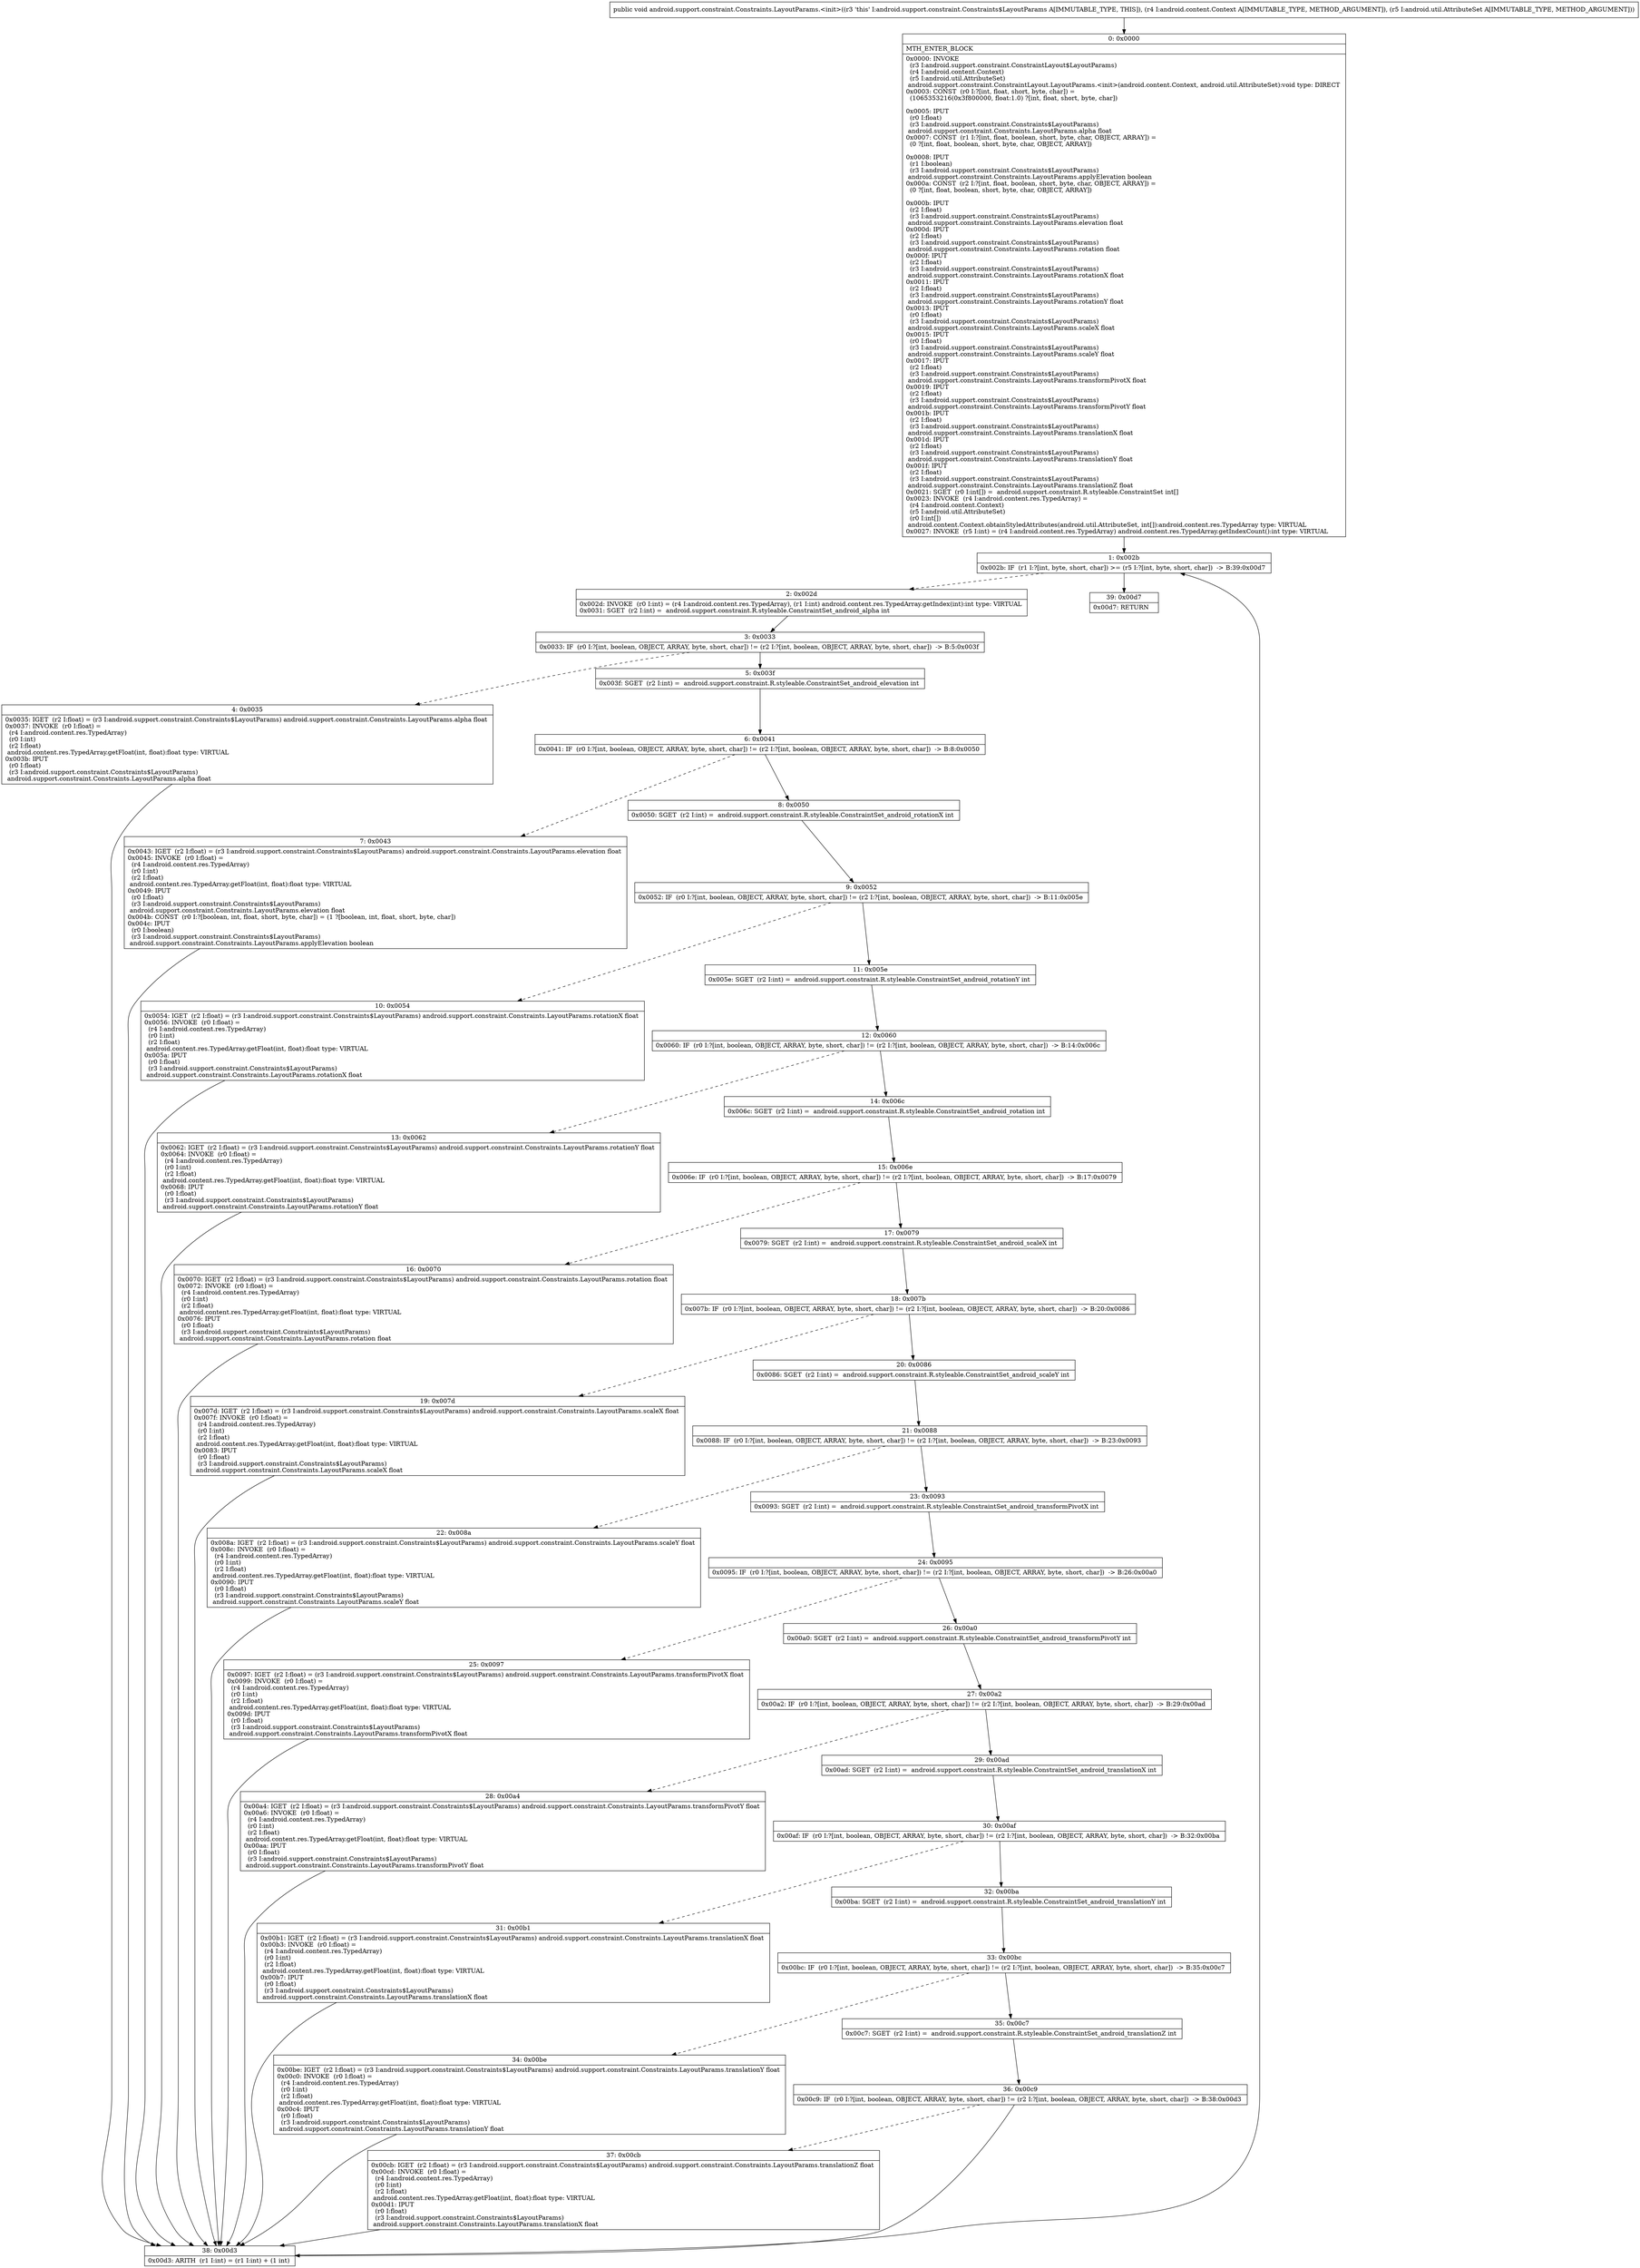 digraph "CFG forandroid.support.constraint.Constraints.LayoutParams.\<init\>(Landroid\/content\/Context;Landroid\/util\/AttributeSet;)V" {
Node_0 [shape=record,label="{0\:\ 0x0000|MTH_ENTER_BLOCK\l|0x0000: INVOKE  \l  (r3 I:android.support.constraint.ConstraintLayout$LayoutParams)\l  (r4 I:android.content.Context)\l  (r5 I:android.util.AttributeSet)\l android.support.constraint.ConstraintLayout.LayoutParams.\<init\>(android.content.Context, android.util.AttributeSet):void type: DIRECT \l0x0003: CONST  (r0 I:?[int, float, short, byte, char]) = \l  (1065353216(0x3f800000, float:1.0) ?[int, float, short, byte, char])\l \l0x0005: IPUT  \l  (r0 I:float)\l  (r3 I:android.support.constraint.Constraints$LayoutParams)\l android.support.constraint.Constraints.LayoutParams.alpha float \l0x0007: CONST  (r1 I:?[int, float, boolean, short, byte, char, OBJECT, ARRAY]) = \l  (0 ?[int, float, boolean, short, byte, char, OBJECT, ARRAY])\l \l0x0008: IPUT  \l  (r1 I:boolean)\l  (r3 I:android.support.constraint.Constraints$LayoutParams)\l android.support.constraint.Constraints.LayoutParams.applyElevation boolean \l0x000a: CONST  (r2 I:?[int, float, boolean, short, byte, char, OBJECT, ARRAY]) = \l  (0 ?[int, float, boolean, short, byte, char, OBJECT, ARRAY])\l \l0x000b: IPUT  \l  (r2 I:float)\l  (r3 I:android.support.constraint.Constraints$LayoutParams)\l android.support.constraint.Constraints.LayoutParams.elevation float \l0x000d: IPUT  \l  (r2 I:float)\l  (r3 I:android.support.constraint.Constraints$LayoutParams)\l android.support.constraint.Constraints.LayoutParams.rotation float \l0x000f: IPUT  \l  (r2 I:float)\l  (r3 I:android.support.constraint.Constraints$LayoutParams)\l android.support.constraint.Constraints.LayoutParams.rotationX float \l0x0011: IPUT  \l  (r2 I:float)\l  (r3 I:android.support.constraint.Constraints$LayoutParams)\l android.support.constraint.Constraints.LayoutParams.rotationY float \l0x0013: IPUT  \l  (r0 I:float)\l  (r3 I:android.support.constraint.Constraints$LayoutParams)\l android.support.constraint.Constraints.LayoutParams.scaleX float \l0x0015: IPUT  \l  (r0 I:float)\l  (r3 I:android.support.constraint.Constraints$LayoutParams)\l android.support.constraint.Constraints.LayoutParams.scaleY float \l0x0017: IPUT  \l  (r2 I:float)\l  (r3 I:android.support.constraint.Constraints$LayoutParams)\l android.support.constraint.Constraints.LayoutParams.transformPivotX float \l0x0019: IPUT  \l  (r2 I:float)\l  (r3 I:android.support.constraint.Constraints$LayoutParams)\l android.support.constraint.Constraints.LayoutParams.transformPivotY float \l0x001b: IPUT  \l  (r2 I:float)\l  (r3 I:android.support.constraint.Constraints$LayoutParams)\l android.support.constraint.Constraints.LayoutParams.translationX float \l0x001d: IPUT  \l  (r2 I:float)\l  (r3 I:android.support.constraint.Constraints$LayoutParams)\l android.support.constraint.Constraints.LayoutParams.translationY float \l0x001f: IPUT  \l  (r2 I:float)\l  (r3 I:android.support.constraint.Constraints$LayoutParams)\l android.support.constraint.Constraints.LayoutParams.translationZ float \l0x0021: SGET  (r0 I:int[]) =  android.support.constraint.R.styleable.ConstraintSet int[] \l0x0023: INVOKE  (r4 I:android.content.res.TypedArray) = \l  (r4 I:android.content.Context)\l  (r5 I:android.util.AttributeSet)\l  (r0 I:int[])\l android.content.Context.obtainStyledAttributes(android.util.AttributeSet, int[]):android.content.res.TypedArray type: VIRTUAL \l0x0027: INVOKE  (r5 I:int) = (r4 I:android.content.res.TypedArray) android.content.res.TypedArray.getIndexCount():int type: VIRTUAL \l}"];
Node_1 [shape=record,label="{1\:\ 0x002b|0x002b: IF  (r1 I:?[int, byte, short, char]) \>= (r5 I:?[int, byte, short, char])  \-\> B:39:0x00d7 \l}"];
Node_2 [shape=record,label="{2\:\ 0x002d|0x002d: INVOKE  (r0 I:int) = (r4 I:android.content.res.TypedArray), (r1 I:int) android.content.res.TypedArray.getIndex(int):int type: VIRTUAL \l0x0031: SGET  (r2 I:int) =  android.support.constraint.R.styleable.ConstraintSet_android_alpha int \l}"];
Node_3 [shape=record,label="{3\:\ 0x0033|0x0033: IF  (r0 I:?[int, boolean, OBJECT, ARRAY, byte, short, char]) != (r2 I:?[int, boolean, OBJECT, ARRAY, byte, short, char])  \-\> B:5:0x003f \l}"];
Node_4 [shape=record,label="{4\:\ 0x0035|0x0035: IGET  (r2 I:float) = (r3 I:android.support.constraint.Constraints$LayoutParams) android.support.constraint.Constraints.LayoutParams.alpha float \l0x0037: INVOKE  (r0 I:float) = \l  (r4 I:android.content.res.TypedArray)\l  (r0 I:int)\l  (r2 I:float)\l android.content.res.TypedArray.getFloat(int, float):float type: VIRTUAL \l0x003b: IPUT  \l  (r0 I:float)\l  (r3 I:android.support.constraint.Constraints$LayoutParams)\l android.support.constraint.Constraints.LayoutParams.alpha float \l}"];
Node_5 [shape=record,label="{5\:\ 0x003f|0x003f: SGET  (r2 I:int) =  android.support.constraint.R.styleable.ConstraintSet_android_elevation int \l}"];
Node_6 [shape=record,label="{6\:\ 0x0041|0x0041: IF  (r0 I:?[int, boolean, OBJECT, ARRAY, byte, short, char]) != (r2 I:?[int, boolean, OBJECT, ARRAY, byte, short, char])  \-\> B:8:0x0050 \l}"];
Node_7 [shape=record,label="{7\:\ 0x0043|0x0043: IGET  (r2 I:float) = (r3 I:android.support.constraint.Constraints$LayoutParams) android.support.constraint.Constraints.LayoutParams.elevation float \l0x0045: INVOKE  (r0 I:float) = \l  (r4 I:android.content.res.TypedArray)\l  (r0 I:int)\l  (r2 I:float)\l android.content.res.TypedArray.getFloat(int, float):float type: VIRTUAL \l0x0049: IPUT  \l  (r0 I:float)\l  (r3 I:android.support.constraint.Constraints$LayoutParams)\l android.support.constraint.Constraints.LayoutParams.elevation float \l0x004b: CONST  (r0 I:?[boolean, int, float, short, byte, char]) = (1 ?[boolean, int, float, short, byte, char]) \l0x004c: IPUT  \l  (r0 I:boolean)\l  (r3 I:android.support.constraint.Constraints$LayoutParams)\l android.support.constraint.Constraints.LayoutParams.applyElevation boolean \l}"];
Node_8 [shape=record,label="{8\:\ 0x0050|0x0050: SGET  (r2 I:int) =  android.support.constraint.R.styleable.ConstraintSet_android_rotationX int \l}"];
Node_9 [shape=record,label="{9\:\ 0x0052|0x0052: IF  (r0 I:?[int, boolean, OBJECT, ARRAY, byte, short, char]) != (r2 I:?[int, boolean, OBJECT, ARRAY, byte, short, char])  \-\> B:11:0x005e \l}"];
Node_10 [shape=record,label="{10\:\ 0x0054|0x0054: IGET  (r2 I:float) = (r3 I:android.support.constraint.Constraints$LayoutParams) android.support.constraint.Constraints.LayoutParams.rotationX float \l0x0056: INVOKE  (r0 I:float) = \l  (r4 I:android.content.res.TypedArray)\l  (r0 I:int)\l  (r2 I:float)\l android.content.res.TypedArray.getFloat(int, float):float type: VIRTUAL \l0x005a: IPUT  \l  (r0 I:float)\l  (r3 I:android.support.constraint.Constraints$LayoutParams)\l android.support.constraint.Constraints.LayoutParams.rotationX float \l}"];
Node_11 [shape=record,label="{11\:\ 0x005e|0x005e: SGET  (r2 I:int) =  android.support.constraint.R.styleable.ConstraintSet_android_rotationY int \l}"];
Node_12 [shape=record,label="{12\:\ 0x0060|0x0060: IF  (r0 I:?[int, boolean, OBJECT, ARRAY, byte, short, char]) != (r2 I:?[int, boolean, OBJECT, ARRAY, byte, short, char])  \-\> B:14:0x006c \l}"];
Node_13 [shape=record,label="{13\:\ 0x0062|0x0062: IGET  (r2 I:float) = (r3 I:android.support.constraint.Constraints$LayoutParams) android.support.constraint.Constraints.LayoutParams.rotationY float \l0x0064: INVOKE  (r0 I:float) = \l  (r4 I:android.content.res.TypedArray)\l  (r0 I:int)\l  (r2 I:float)\l android.content.res.TypedArray.getFloat(int, float):float type: VIRTUAL \l0x0068: IPUT  \l  (r0 I:float)\l  (r3 I:android.support.constraint.Constraints$LayoutParams)\l android.support.constraint.Constraints.LayoutParams.rotationY float \l}"];
Node_14 [shape=record,label="{14\:\ 0x006c|0x006c: SGET  (r2 I:int) =  android.support.constraint.R.styleable.ConstraintSet_android_rotation int \l}"];
Node_15 [shape=record,label="{15\:\ 0x006e|0x006e: IF  (r0 I:?[int, boolean, OBJECT, ARRAY, byte, short, char]) != (r2 I:?[int, boolean, OBJECT, ARRAY, byte, short, char])  \-\> B:17:0x0079 \l}"];
Node_16 [shape=record,label="{16\:\ 0x0070|0x0070: IGET  (r2 I:float) = (r3 I:android.support.constraint.Constraints$LayoutParams) android.support.constraint.Constraints.LayoutParams.rotation float \l0x0072: INVOKE  (r0 I:float) = \l  (r4 I:android.content.res.TypedArray)\l  (r0 I:int)\l  (r2 I:float)\l android.content.res.TypedArray.getFloat(int, float):float type: VIRTUAL \l0x0076: IPUT  \l  (r0 I:float)\l  (r3 I:android.support.constraint.Constraints$LayoutParams)\l android.support.constraint.Constraints.LayoutParams.rotation float \l}"];
Node_17 [shape=record,label="{17\:\ 0x0079|0x0079: SGET  (r2 I:int) =  android.support.constraint.R.styleable.ConstraintSet_android_scaleX int \l}"];
Node_18 [shape=record,label="{18\:\ 0x007b|0x007b: IF  (r0 I:?[int, boolean, OBJECT, ARRAY, byte, short, char]) != (r2 I:?[int, boolean, OBJECT, ARRAY, byte, short, char])  \-\> B:20:0x0086 \l}"];
Node_19 [shape=record,label="{19\:\ 0x007d|0x007d: IGET  (r2 I:float) = (r3 I:android.support.constraint.Constraints$LayoutParams) android.support.constraint.Constraints.LayoutParams.scaleX float \l0x007f: INVOKE  (r0 I:float) = \l  (r4 I:android.content.res.TypedArray)\l  (r0 I:int)\l  (r2 I:float)\l android.content.res.TypedArray.getFloat(int, float):float type: VIRTUAL \l0x0083: IPUT  \l  (r0 I:float)\l  (r3 I:android.support.constraint.Constraints$LayoutParams)\l android.support.constraint.Constraints.LayoutParams.scaleX float \l}"];
Node_20 [shape=record,label="{20\:\ 0x0086|0x0086: SGET  (r2 I:int) =  android.support.constraint.R.styleable.ConstraintSet_android_scaleY int \l}"];
Node_21 [shape=record,label="{21\:\ 0x0088|0x0088: IF  (r0 I:?[int, boolean, OBJECT, ARRAY, byte, short, char]) != (r2 I:?[int, boolean, OBJECT, ARRAY, byte, short, char])  \-\> B:23:0x0093 \l}"];
Node_22 [shape=record,label="{22\:\ 0x008a|0x008a: IGET  (r2 I:float) = (r3 I:android.support.constraint.Constraints$LayoutParams) android.support.constraint.Constraints.LayoutParams.scaleY float \l0x008c: INVOKE  (r0 I:float) = \l  (r4 I:android.content.res.TypedArray)\l  (r0 I:int)\l  (r2 I:float)\l android.content.res.TypedArray.getFloat(int, float):float type: VIRTUAL \l0x0090: IPUT  \l  (r0 I:float)\l  (r3 I:android.support.constraint.Constraints$LayoutParams)\l android.support.constraint.Constraints.LayoutParams.scaleY float \l}"];
Node_23 [shape=record,label="{23\:\ 0x0093|0x0093: SGET  (r2 I:int) =  android.support.constraint.R.styleable.ConstraintSet_android_transformPivotX int \l}"];
Node_24 [shape=record,label="{24\:\ 0x0095|0x0095: IF  (r0 I:?[int, boolean, OBJECT, ARRAY, byte, short, char]) != (r2 I:?[int, boolean, OBJECT, ARRAY, byte, short, char])  \-\> B:26:0x00a0 \l}"];
Node_25 [shape=record,label="{25\:\ 0x0097|0x0097: IGET  (r2 I:float) = (r3 I:android.support.constraint.Constraints$LayoutParams) android.support.constraint.Constraints.LayoutParams.transformPivotX float \l0x0099: INVOKE  (r0 I:float) = \l  (r4 I:android.content.res.TypedArray)\l  (r0 I:int)\l  (r2 I:float)\l android.content.res.TypedArray.getFloat(int, float):float type: VIRTUAL \l0x009d: IPUT  \l  (r0 I:float)\l  (r3 I:android.support.constraint.Constraints$LayoutParams)\l android.support.constraint.Constraints.LayoutParams.transformPivotX float \l}"];
Node_26 [shape=record,label="{26\:\ 0x00a0|0x00a0: SGET  (r2 I:int) =  android.support.constraint.R.styleable.ConstraintSet_android_transformPivotY int \l}"];
Node_27 [shape=record,label="{27\:\ 0x00a2|0x00a2: IF  (r0 I:?[int, boolean, OBJECT, ARRAY, byte, short, char]) != (r2 I:?[int, boolean, OBJECT, ARRAY, byte, short, char])  \-\> B:29:0x00ad \l}"];
Node_28 [shape=record,label="{28\:\ 0x00a4|0x00a4: IGET  (r2 I:float) = (r3 I:android.support.constraint.Constraints$LayoutParams) android.support.constraint.Constraints.LayoutParams.transformPivotY float \l0x00a6: INVOKE  (r0 I:float) = \l  (r4 I:android.content.res.TypedArray)\l  (r0 I:int)\l  (r2 I:float)\l android.content.res.TypedArray.getFloat(int, float):float type: VIRTUAL \l0x00aa: IPUT  \l  (r0 I:float)\l  (r3 I:android.support.constraint.Constraints$LayoutParams)\l android.support.constraint.Constraints.LayoutParams.transformPivotY float \l}"];
Node_29 [shape=record,label="{29\:\ 0x00ad|0x00ad: SGET  (r2 I:int) =  android.support.constraint.R.styleable.ConstraintSet_android_translationX int \l}"];
Node_30 [shape=record,label="{30\:\ 0x00af|0x00af: IF  (r0 I:?[int, boolean, OBJECT, ARRAY, byte, short, char]) != (r2 I:?[int, boolean, OBJECT, ARRAY, byte, short, char])  \-\> B:32:0x00ba \l}"];
Node_31 [shape=record,label="{31\:\ 0x00b1|0x00b1: IGET  (r2 I:float) = (r3 I:android.support.constraint.Constraints$LayoutParams) android.support.constraint.Constraints.LayoutParams.translationX float \l0x00b3: INVOKE  (r0 I:float) = \l  (r4 I:android.content.res.TypedArray)\l  (r0 I:int)\l  (r2 I:float)\l android.content.res.TypedArray.getFloat(int, float):float type: VIRTUAL \l0x00b7: IPUT  \l  (r0 I:float)\l  (r3 I:android.support.constraint.Constraints$LayoutParams)\l android.support.constraint.Constraints.LayoutParams.translationX float \l}"];
Node_32 [shape=record,label="{32\:\ 0x00ba|0x00ba: SGET  (r2 I:int) =  android.support.constraint.R.styleable.ConstraintSet_android_translationY int \l}"];
Node_33 [shape=record,label="{33\:\ 0x00bc|0x00bc: IF  (r0 I:?[int, boolean, OBJECT, ARRAY, byte, short, char]) != (r2 I:?[int, boolean, OBJECT, ARRAY, byte, short, char])  \-\> B:35:0x00c7 \l}"];
Node_34 [shape=record,label="{34\:\ 0x00be|0x00be: IGET  (r2 I:float) = (r3 I:android.support.constraint.Constraints$LayoutParams) android.support.constraint.Constraints.LayoutParams.translationY float \l0x00c0: INVOKE  (r0 I:float) = \l  (r4 I:android.content.res.TypedArray)\l  (r0 I:int)\l  (r2 I:float)\l android.content.res.TypedArray.getFloat(int, float):float type: VIRTUAL \l0x00c4: IPUT  \l  (r0 I:float)\l  (r3 I:android.support.constraint.Constraints$LayoutParams)\l android.support.constraint.Constraints.LayoutParams.translationY float \l}"];
Node_35 [shape=record,label="{35\:\ 0x00c7|0x00c7: SGET  (r2 I:int) =  android.support.constraint.R.styleable.ConstraintSet_android_translationZ int \l}"];
Node_36 [shape=record,label="{36\:\ 0x00c9|0x00c9: IF  (r0 I:?[int, boolean, OBJECT, ARRAY, byte, short, char]) != (r2 I:?[int, boolean, OBJECT, ARRAY, byte, short, char])  \-\> B:38:0x00d3 \l}"];
Node_37 [shape=record,label="{37\:\ 0x00cb|0x00cb: IGET  (r2 I:float) = (r3 I:android.support.constraint.Constraints$LayoutParams) android.support.constraint.Constraints.LayoutParams.translationZ float \l0x00cd: INVOKE  (r0 I:float) = \l  (r4 I:android.content.res.TypedArray)\l  (r0 I:int)\l  (r2 I:float)\l android.content.res.TypedArray.getFloat(int, float):float type: VIRTUAL \l0x00d1: IPUT  \l  (r0 I:float)\l  (r3 I:android.support.constraint.Constraints$LayoutParams)\l android.support.constraint.Constraints.LayoutParams.translationX float \l}"];
Node_38 [shape=record,label="{38\:\ 0x00d3|0x00d3: ARITH  (r1 I:int) = (r1 I:int) + (1 int) \l}"];
Node_39 [shape=record,label="{39\:\ 0x00d7|0x00d7: RETURN   \l}"];
MethodNode[shape=record,label="{public void android.support.constraint.Constraints.LayoutParams.\<init\>((r3 'this' I:android.support.constraint.Constraints$LayoutParams A[IMMUTABLE_TYPE, THIS]), (r4 I:android.content.Context A[IMMUTABLE_TYPE, METHOD_ARGUMENT]), (r5 I:android.util.AttributeSet A[IMMUTABLE_TYPE, METHOD_ARGUMENT])) }"];
MethodNode -> Node_0;
Node_0 -> Node_1;
Node_1 -> Node_2[style=dashed];
Node_1 -> Node_39;
Node_2 -> Node_3;
Node_3 -> Node_4[style=dashed];
Node_3 -> Node_5;
Node_4 -> Node_38;
Node_5 -> Node_6;
Node_6 -> Node_7[style=dashed];
Node_6 -> Node_8;
Node_7 -> Node_38;
Node_8 -> Node_9;
Node_9 -> Node_10[style=dashed];
Node_9 -> Node_11;
Node_10 -> Node_38;
Node_11 -> Node_12;
Node_12 -> Node_13[style=dashed];
Node_12 -> Node_14;
Node_13 -> Node_38;
Node_14 -> Node_15;
Node_15 -> Node_16[style=dashed];
Node_15 -> Node_17;
Node_16 -> Node_38;
Node_17 -> Node_18;
Node_18 -> Node_19[style=dashed];
Node_18 -> Node_20;
Node_19 -> Node_38;
Node_20 -> Node_21;
Node_21 -> Node_22[style=dashed];
Node_21 -> Node_23;
Node_22 -> Node_38;
Node_23 -> Node_24;
Node_24 -> Node_25[style=dashed];
Node_24 -> Node_26;
Node_25 -> Node_38;
Node_26 -> Node_27;
Node_27 -> Node_28[style=dashed];
Node_27 -> Node_29;
Node_28 -> Node_38;
Node_29 -> Node_30;
Node_30 -> Node_31[style=dashed];
Node_30 -> Node_32;
Node_31 -> Node_38;
Node_32 -> Node_33;
Node_33 -> Node_34[style=dashed];
Node_33 -> Node_35;
Node_34 -> Node_38;
Node_35 -> Node_36;
Node_36 -> Node_37[style=dashed];
Node_36 -> Node_38;
Node_37 -> Node_38;
Node_38 -> Node_1;
}

